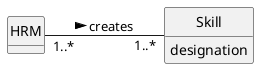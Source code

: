 @startuml
skinparam monochrome true
skinparam packageStyle rectangle
skinparam shadowing false

left to right direction

skinparam classAttributeIconSize 0

hide circle
hide methods

class HRM {

}
class Skill {
    designation
}

HRM "1..*" -- "1..*" Skill : creates >
@enduml